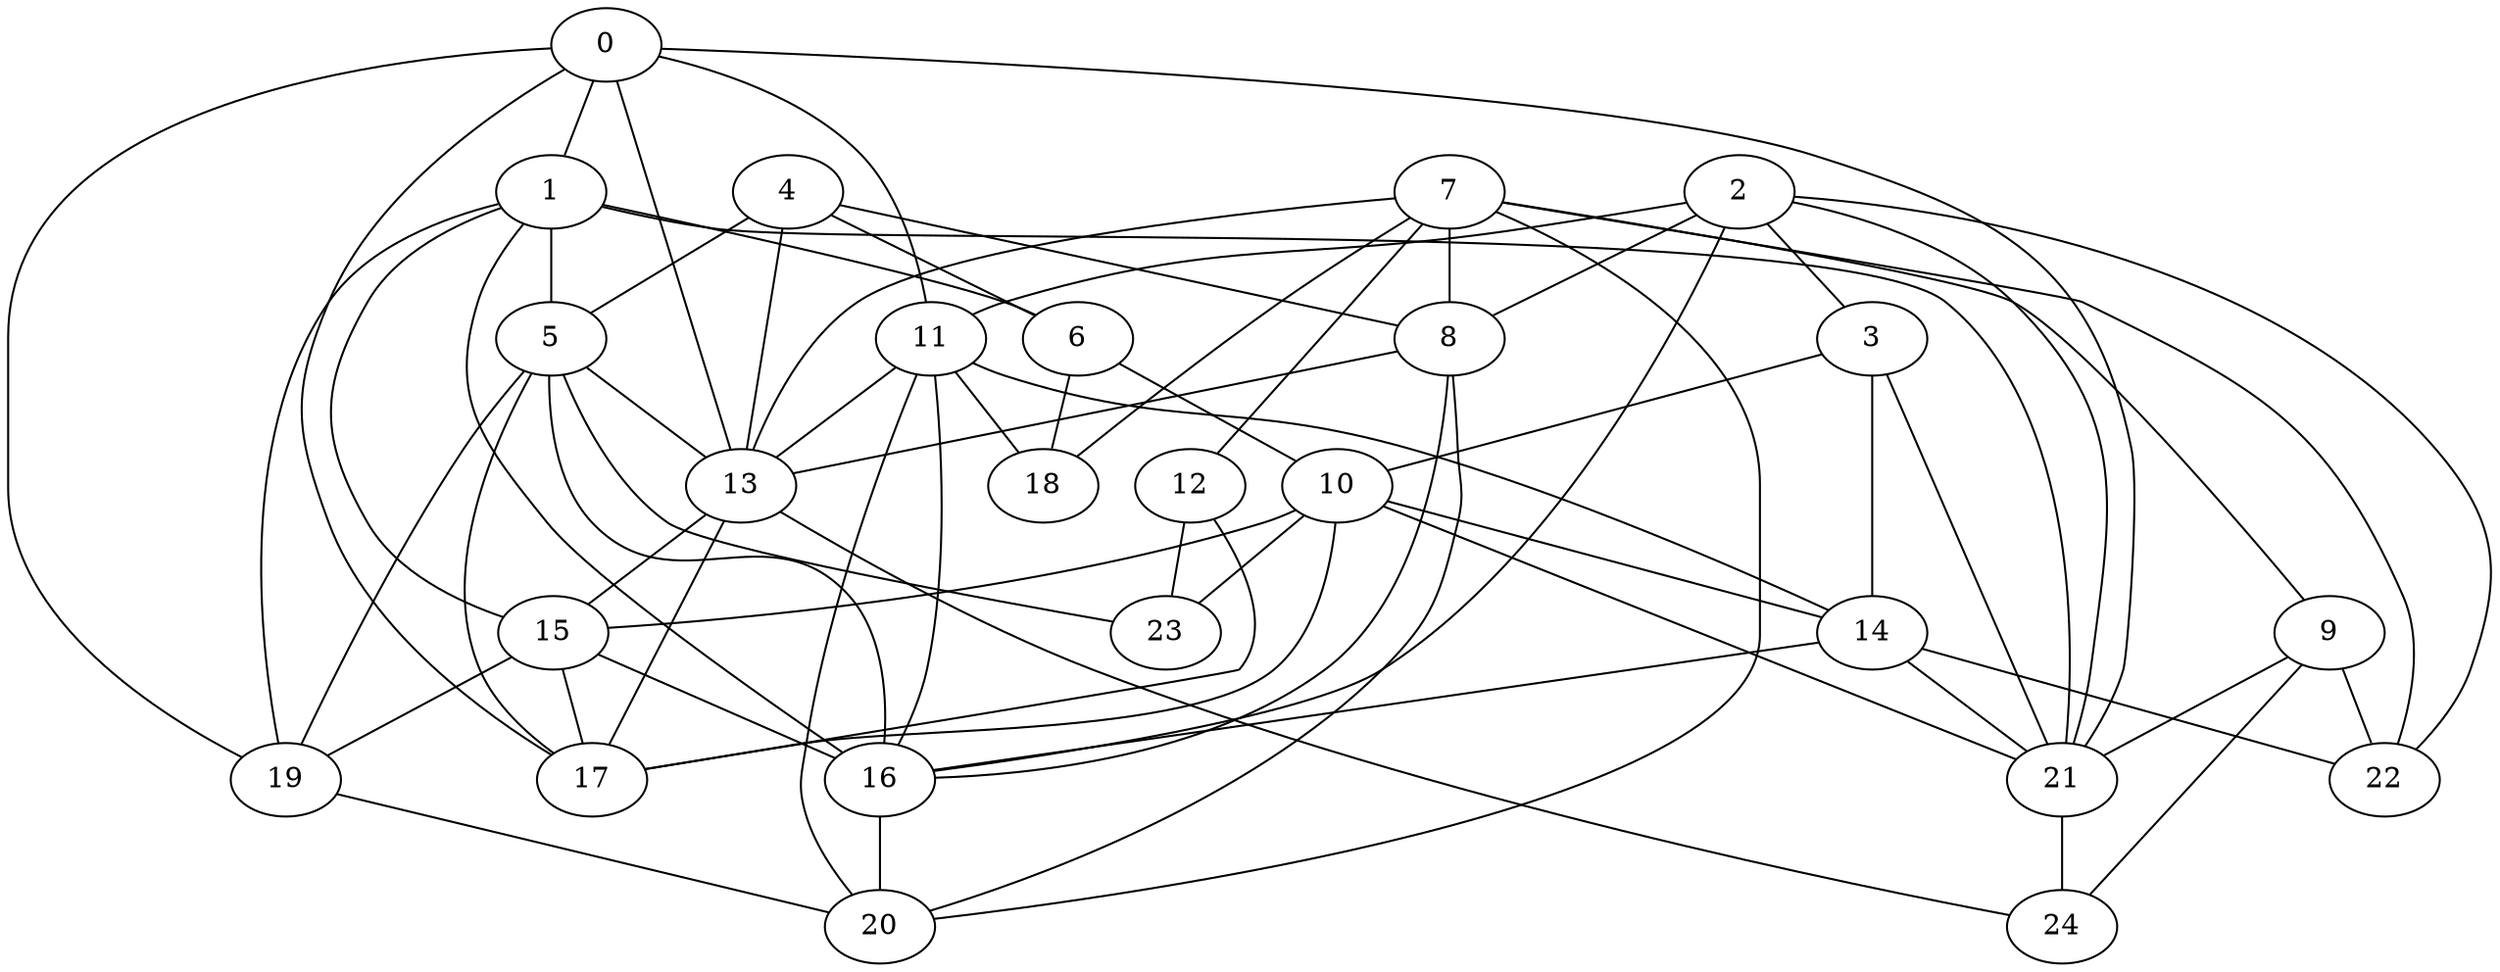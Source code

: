 strict graph "gnp_random_graph(25,0.25)" {
0;
1;
2;
3;
4;
5;
6;
7;
8;
9;
10;
11;
12;
13;
14;
15;
16;
17;
18;
19;
20;
21;
22;
23;
24;
0 -- 1  [is_available=True, prob="0.286726319021"];
0 -- 11  [is_available=True, prob="0.135206307295"];
0 -- 13  [is_available=True, prob="0.344115495286"];
0 -- 17  [is_available=True, prob="1.0"];
0 -- 19  [is_available=True, prob="0.201432087935"];
0 -- 21  [is_available=True, prob="1.0"];
1 -- 5  [is_available=True, prob="0.0648453674409"];
1 -- 6  [is_available=True, prob="1.0"];
1 -- 15  [is_available=True, prob="0.920534382084"];
1 -- 16  [is_available=True, prob="1.0"];
1 -- 19  [is_available=True, prob="0.280696087474"];
1 -- 21  [is_available=True, prob="0.626330167002"];
2 -- 3  [is_available=True, prob="0.890873895803"];
2 -- 8  [is_available=True, prob="0.794546888795"];
2 -- 11  [is_available=True, prob="0.745275557594"];
2 -- 16  [is_available=True, prob="0.185348326386"];
2 -- 21  [is_available=True, prob="0.547375926109"];
2 -- 22  [is_available=True, prob="1.0"];
3 -- 10  [is_available=True, prob="0.954024415294"];
3 -- 14  [is_available=True, prob="0.207993794352"];
3 -- 21  [is_available=True, prob="0.167974674424"];
4 -- 8  [is_available=True, prob="0.42716922493"];
4 -- 5  [is_available=True, prob="0.362548926268"];
4 -- 6  [is_available=True, prob="0.986336583751"];
4 -- 13  [is_available=True, prob="0.0958526196505"];
5 -- 13  [is_available=True, prob="1.0"];
5 -- 16  [is_available=True, prob="0.873531550015"];
5 -- 17  [is_available=True, prob="1.0"];
5 -- 19  [is_available=True, prob="1.0"];
5 -- 23  [is_available=True, prob="0.599850651266"];
6 -- 10  [is_available=True, prob="0.348704396922"];
6 -- 18  [is_available=True, prob="0.432538208049"];
7 -- 8  [is_available=True, prob="0.956219977905"];
7 -- 9  [is_available=True, prob="0.0751469697121"];
7 -- 12  [is_available=True, prob="0.952076919286"];
7 -- 13  [is_available=True, prob="0.80577595441"];
7 -- 18  [is_available=True, prob="0.409305725538"];
7 -- 20  [is_available=True, prob="1.0"];
7 -- 22  [is_available=True, prob="1.0"];
8 -- 13  [is_available=True, prob="0.516780507494"];
8 -- 16  [is_available=True, prob="0.388465996559"];
8 -- 20  [is_available=True, prob="0.820649406107"];
9 -- 24  [is_available=True, prob="1.0"];
9 -- 21  [is_available=True, prob="0.985020369516"];
9 -- 22  [is_available=True, prob="0.0936258589167"];
10 -- 14  [is_available=True, prob="1.0"];
10 -- 15  [is_available=True, prob="0.127072255195"];
10 -- 17  [is_available=True, prob="0.178502928264"];
10 -- 21  [is_available=True, prob="0.425819815156"];
10 -- 23  [is_available=True, prob="0.379371452307"];
11 -- 13  [is_available=True, prob="0.810499752806"];
11 -- 14  [is_available=True, prob="0.459822478804"];
11 -- 16  [is_available=True, prob="0.550483359267"];
11 -- 18  [is_available=True, prob="1.0"];
11 -- 20  [is_available=True, prob="0.604153540073"];
12 -- 17  [is_available=True, prob="0.100779251815"];
12 -- 23  [is_available=True, prob="0.00541530620028"];
13 -- 15  [is_available=True, prob="0.715385406692"];
13 -- 17  [is_available=True, prob="1.0"];
13 -- 24  [is_available=True, prob="0.8546133355"];
14 -- 16  [is_available=True, prob="0.000191215649511"];
14 -- 21  [is_available=True, prob="1.0"];
14 -- 22  [is_available=True, prob="0.865860600443"];
15 -- 16  [is_available=True, prob="0.842371430778"];
15 -- 17  [is_available=True, prob="0.136354151501"];
15 -- 19  [is_available=True, prob="0.653324134182"];
16 -- 20  [is_available=True, prob="0.516993739237"];
19 -- 20  [is_available=True, prob="1.0"];
21 -- 24  [is_available=True, prob="0.36507867781"];
}
